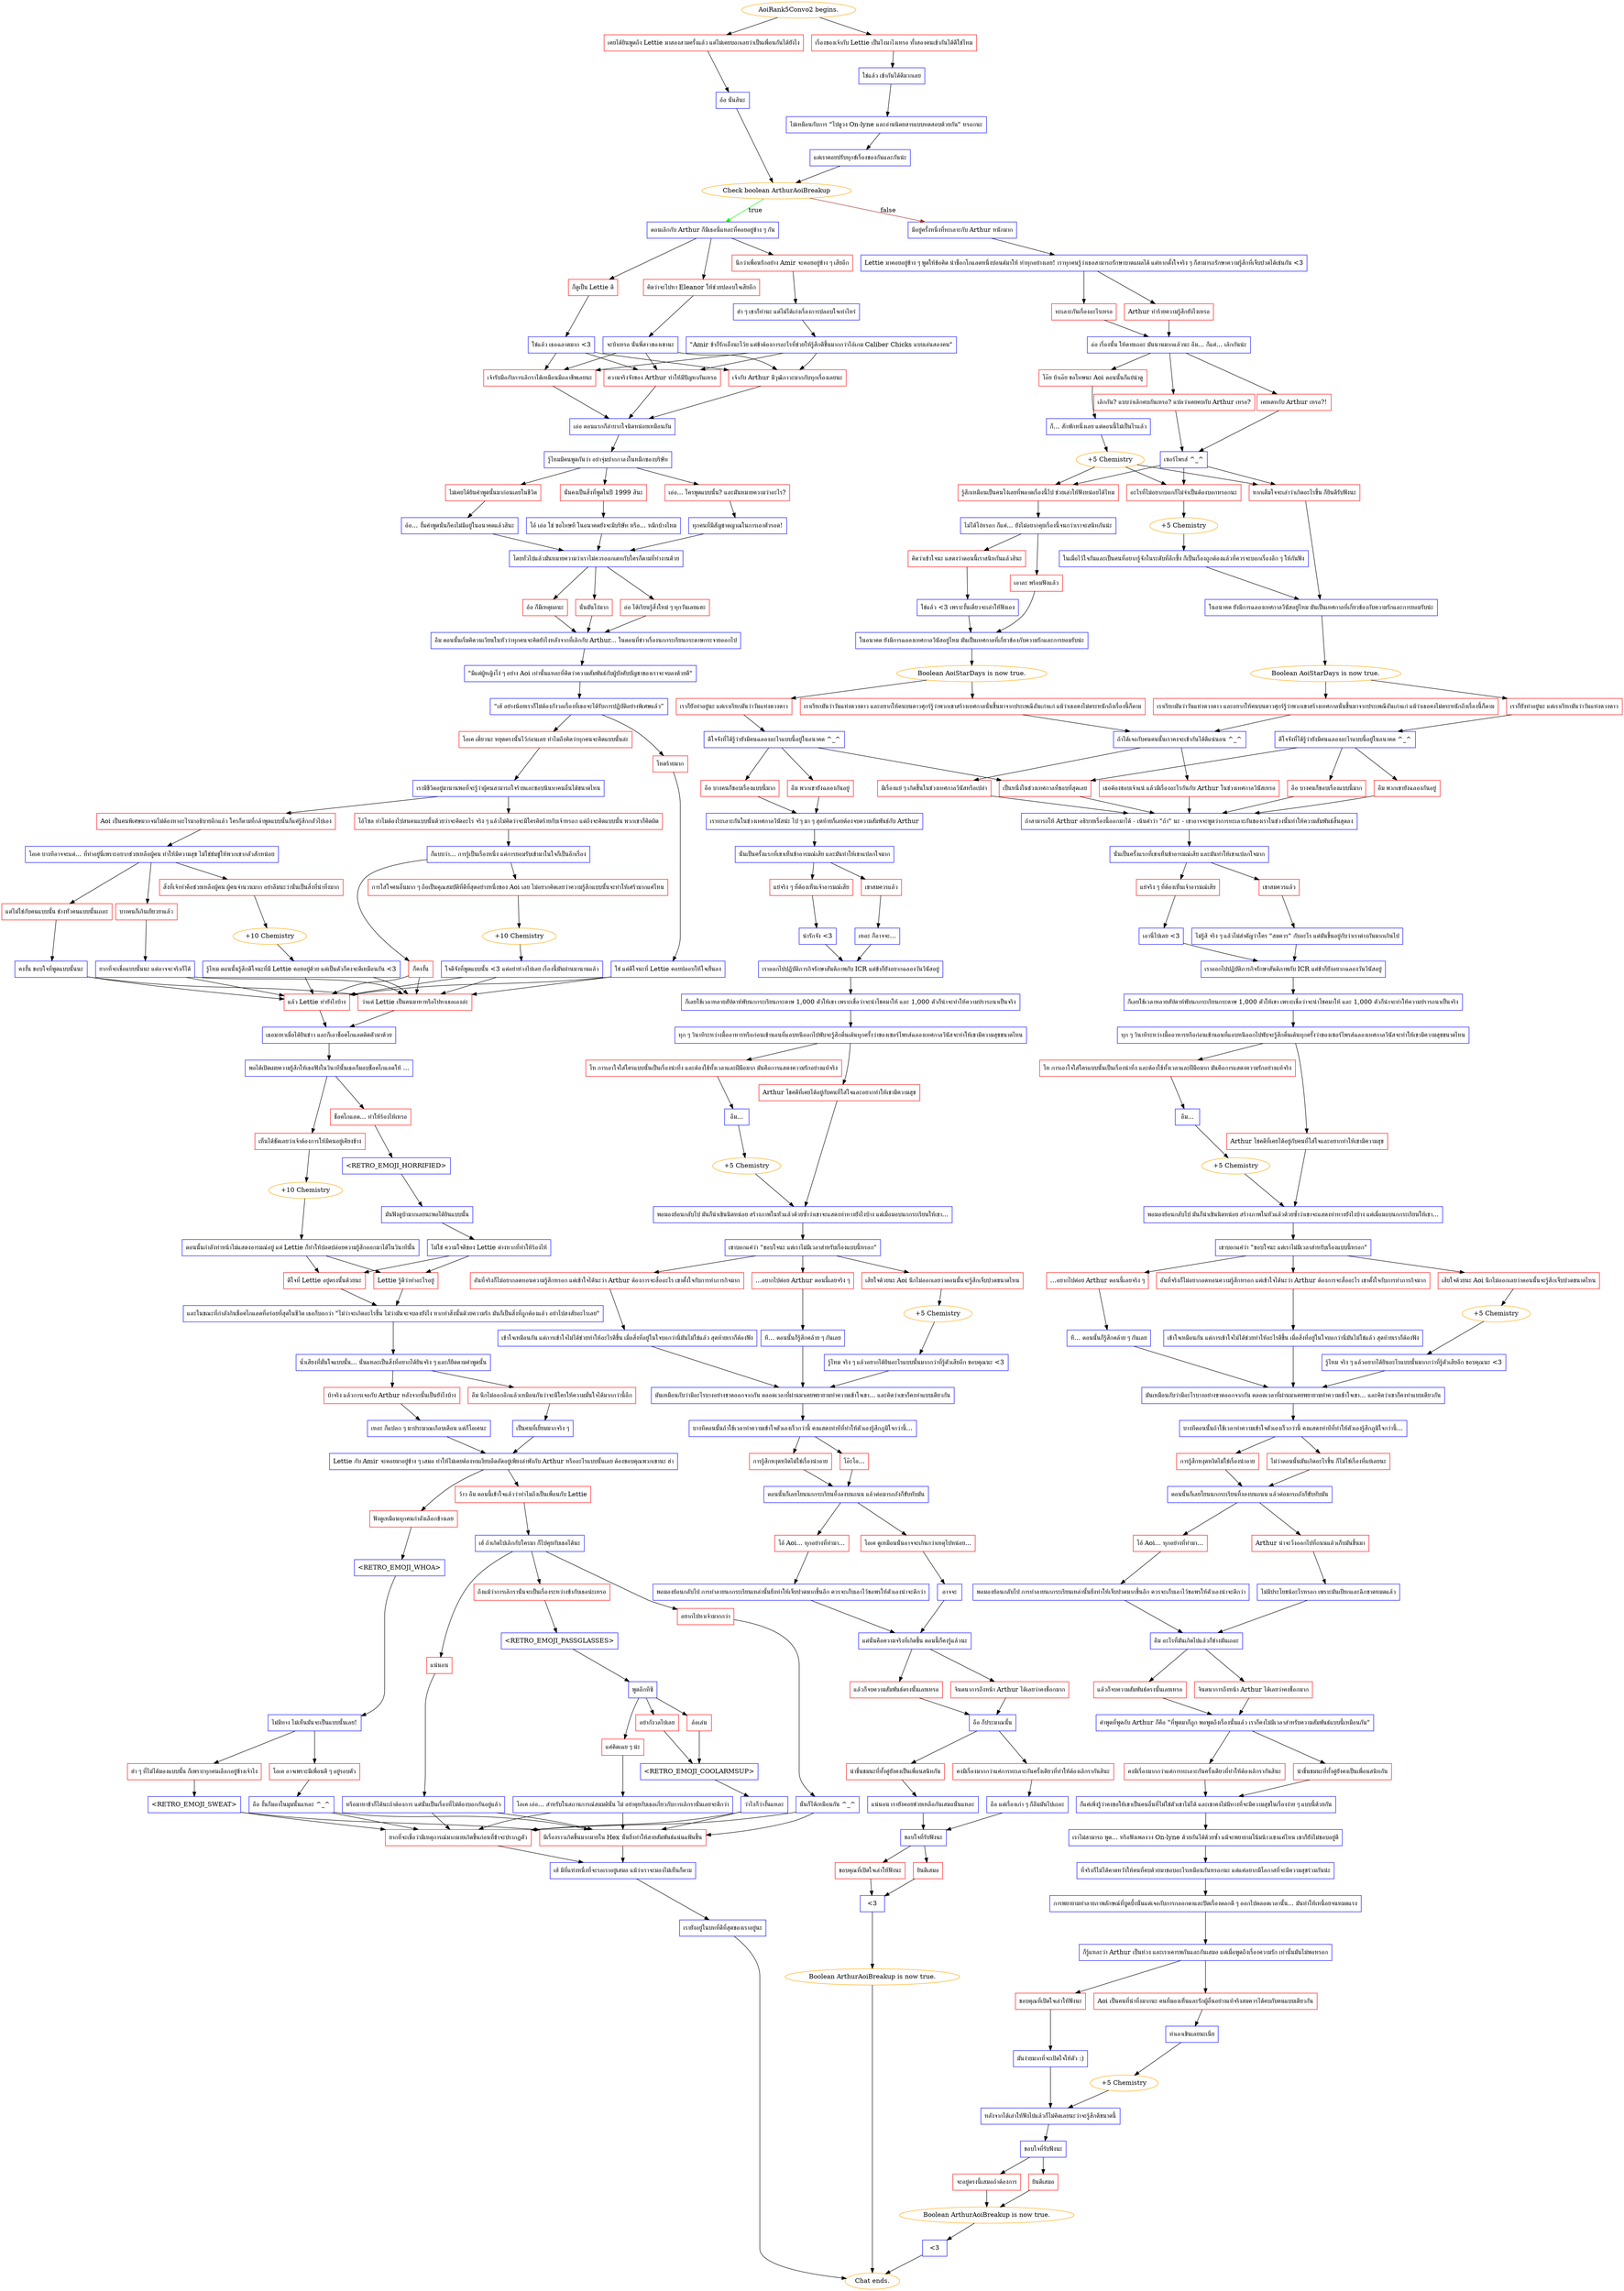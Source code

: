 digraph {
	"AoiRank5Convo2 begins." [color=orange];
		"AoiRank5Convo2 begins." -> j2034707912;
		"AoiRank5Convo2 begins." -> j1056281022;
	j2034707912 [label="เคยได้ยินพูดถึง Lettie มาสองสามครั้งแล้ว แต่ไม่เคยบอกเลยว่าเป็นเพื่อนกันได้ยังไง",shape=box,color=red];
		j2034707912 -> j377954004;
	j1056281022 [label="เรื่องของเจ้ากับ Lettie เป็นไงมาไงเหรอ ทั้งสองคนเข้ากันได้ดีใช่ไหม",shape=box,color=red];
		j1056281022 -> j4241850495;
	j377954004 [label="อ้อ นั่นสินะ",shape=box,color=blue];
		j377954004 -> j3919667655;
	j4241850495 [label="ใช่แล้ว เข้ากันได้ดีมากเลย",shape=box,color=blue];
		j4241850495 -> j3032426596;
	j3919667655 [label="Check boolean ArthurAoiBreakup",color=orange];
		j3919667655 -> j2717254015 [label=true,color=green];
		j3919667655 -> j2294194941 [label=false,color=brown];
	j3032426596 [label="ไม่เหมือนกับการ \"ไปดูวง On-lyne และอ่านนิตยสารแบบทดสอบด้วยกัน\" หรอกนะ",shape=box,color=blue];
		j3032426596 -> j1762340202;
	j2717254015 [label="ตอนเลิกกับ Arthur ก็มีเธอนี่แหละที่คอยอยู่ข้าง ๆ กัน",shape=box,color=blue];
		j2717254015 -> j3070009049;
		j2717254015 -> j4199948181;
		j2717254015 -> j1244872541;
	j2294194941 [label="มีอยู่ครั้งหนึ่งที่ทะเลาะกับ Arthur หนักมาก",shape=box,color=blue];
		j2294194941 -> j1606913738;
	j1762340202 [label="แต่เราคอยปรับทุกข์เรื่องของกันและกันน่ะ",shape=box,color=blue];
		j1762340202 -> j3919667655;
	j3070009049 [label="คิดว่าจะไปหา Eleanor ให้ช่วยปลอบใจเสียอีก",shape=box,color=red];
		j3070009049 -> j3945324839;
	j4199948181 [label="นึกว่าเพื่อนรักอย่าง Amir จะคอยอยู่ข้าง ๆ เสียอีก",shape=box,color=red];
		j4199948181 -> j4064734836;
	j1244872541 [label="ก็ดูเป็น Lettie ดี",shape=box,color=red];
		j1244872541 -> j3521562425;
	j1606913738 [label="Lettie มาคอยอยู่ข้าง ๆ พูดให้ข้อคิด นำช็อกโกแลตหนึ่งปอนด์มาให้ ทำทุกอย่างเลย! เราทุกคนรู้ว่าเธอสามารถรักษาบาดแผลได้ แต่หากตั้งใจจริง ๆ ก็สามารถรักษาความรู้สึกที่เจ็บปวดได้เช่นกัน <3",shape=box,color=blue];
		j1606913738 -> j4233236920;
		j1606913738 -> j949482930;
	j3945324839 [label="จะบ้าเหรอ นั่นพี่สาวของเขานะ",shape=box,color=blue];
		j3945324839 -> j1426199849;
		j3945324839 -> j2330243376;
		j3945324839 -> j3815159200;
	j4064734836 [label="ฮ่า ๆ เขาก็ทำนะ แต่ไม่ได้เก่งเรื่องการปลอบใจเท่าไหร่",shape=box,color=blue];
		j4064734836 -> j3045051663;
	j3521562425 [label="ใช่แล้ว เธอฉลาดมาก <3",shape=box,color=blue];
		j3521562425 -> j1426199849;
		j3521562425 -> j2330243376;
		j3521562425 -> j3815159200;
	j4233236920 [label="ทะเลาะกันเรื่องอะไรเหรอ",shape=box,color=red];
		j4233236920 -> j1270870488;
	j949482930 [label="Arthur ทำร้ายความรู้สึกยังไงเหรอ",shape=box,color=red];
		j949482930 -> j1270870488;
	j1426199849 [label="ความจริงจังของ Arthur ทำให้มีปัญหากันเหรอ",shape=box,color=red];
		j1426199849 -> j803259912;
	j2330243376 [label="เจ้ารับมือกับการเลิกราได้เหมือนมืออาชีพเลยนะ",shape=box,color=red];
		j2330243376 -> j803259912;
	j3815159200 [label="เจ้ากับ Arthur มีวุฒิภาวะมากกับทุกเรื่องเลยนะ",shape=box,color=red];
		j3815159200 -> j803259912;
	j3045051663 [label="\"Amir ข้าก็รักเอ็งนะโว้ย แต่ข้าต้องการอะไรที่ช่วยให้รู้สึกดีขึ้นมากกว่าไอ้เกม Caliber Chicks แบบเล่นสองคน\"",shape=box,color=blue];
		j3045051663 -> j1426199849;
		j3045051663 -> j2330243376;
		j3045051663 -> j3815159200;
	j1270870488 [label="อ๋อ เรื่องนั้น ให้ตายเถอะ มันนานมากแล้วนะ อืม... ก็แค่... เลิกกันน่ะ",shape=box,color=blue];
		j1270870488 -> j1987735527;
		j1270870488 -> j1024203306;
		j1270870488 -> j2114762085;
	j803259912 [label="เอ่อ ตอนแรกก็ลำบากใจนิดหน่อยเหมือนกัน",shape=box,color=blue];
		j803259912 -> j3924977189;
	j1987735527 [label="เคยเดทกับ Arthur เหรอ?!",shape=box,color=red];
		j1987735527 -> j4284155439;
	j1024203306 [label="เลิกกัน? แบบว่าเลิกคบกันเหรอ? แปลว่าเคยคบกับ Arthur เหรอ?",shape=box,color=red];
		j1024203306 -> j4284155439;
	j2114762085 [label="โอ๊ย บ้าเอ๊ย ขอโทษนะ Aoi ตอนนั้นก็แย่น่าดู",shape=box,color=red];
		j2114762085 -> j4110041047;
	j3924977189 [label="รู้ไหมมีคนพูดกันว่า อย่าจุ่มปากกาลงในหมึกของบริษัท",shape=box,color=blue];
		j3924977189 -> j2973582813;
		j3924977189 -> j3394236803;
		j3924977189 -> j1902709629;
	j4284155439 [label="เซอร์ไพรส์ ^_^",shape=box,color=blue];
		j4284155439 -> j254167214;
		j4284155439 -> j1464596959;
		j4284155439 -> j2730348572;
	j4110041047 [label="ก็... สักพักหนึ่งเลย แต่ตอนนี้ไม่เป็นไรแล้ว",shape=box,color=blue];
		j4110041047 -> j1152607240;
	j2973582813 [label="ไม่เคยได้ยินคำพูดนั้นมาก่อนเลยในชีวิต",shape=box,color=red];
		j2973582813 -> j1726857151;
	j3394236803 [label="นั่นคงเป็นสิ่งที่พูดในปี 1999 สินะ",shape=box,color=red];
		j3394236803 -> j1223474933;
	j1902709629 [label="เอ่อ... ใครพูดแบบนั้น? และมันหมายความว่าอะไร?",shape=box,color=red];
		j1902709629 -> j2152915209;
	j254167214 [label="อะไรที่ไม่อยากบอกก็ไม่จำเป็นต้องบอกหรอกนะ",shape=box,color=red];
		j254167214 -> j3640687763;
	j1464596959 [label="หากเต็มใจจะเล่าว่าเกิดอะไรขึ้น ก็ยินดีรับฟังนะ",shape=box,color=red];
		j1464596959 -> j2817175452;
	j2730348572 [label="รู้สึกเหมือนเป็นคนโง่เลยที่พลาดเรื่องนี้ไป ช่วยเล่าให้ฟังหน่อยได้ไหม",shape=box,color=red];
		j2730348572 -> j1240584035;
	j1152607240 [label="+5 Chemistry",color=orange];
		j1152607240 -> j254167214;
		j1152607240 -> j1464596959;
		j1152607240 -> j2730348572;
	j1726857151 [label="อ้อ... งั้นคำพูดนั่นก็คงไม่มีอยู่ในอนาคตแล้วสินะ",shape=box,color=blue];
		j1726857151 -> j279029014;
	j1223474933 [label="โอ้ เอ่อ ใช่ ขอโทษที ในอนาคตยังจะมีบริษัท หรือ... หมึกบ้างไหม",shape=box,color=blue];
		j1223474933 -> j279029014;
	j2152915209 [label="ทุกคนที่มีสัญชาตญาณในการเอาตัวรอด!",shape=box,color=blue];
		j2152915209 -> j279029014;
	j3640687763 [label="+5 Chemistry",color=orange];
		j3640687763 -> j1950566913;
	j2817175452 [label="ในอนาคต ยังมีการฉลองเทศกาลวีนัสอยู่ไหม มันเป็นเทศกาลที่เกี่ยวข้องกับความรักและการยอมรับน่ะ",shape=box,color=blue];
		j2817175452 -> j3698431878;
	j1240584035 [label="ไม่ได้โง่หรอก ก็แค่... ยังไม่อยากคุยเรื่องนี้จนกว่าเราจะสนิทกันน่ะ",shape=box,color=blue];
		j1240584035 -> j872776465;
		j1240584035 -> j1258336598;
	j279029014 [label="โดยทั่วไปแล้วมันหมายความว่าเราไม่ควรออกเดทกับใครก็ตามที่ทำงานด้วย",shape=box,color=blue];
		j279029014 -> j2472145163;
		j279029014 -> j2031485800;
		j279029014 -> j1652706941;
	j1950566913 [label="ในเมื่อไว้ใจกันและเป็นคนที่อยากรู้จักในระดับที่ลึกซึ้ง ก็เป็นเรื่องถูกต้องแล้วที่ควรจะบอกเรื่องลึก ๆ ให้กันฟัง",shape=box,color=blue];
		j1950566913 -> j2817175452;
	j3698431878 [label="Boolean AoiStarDays is now true.",color=orange];
		j3698431878 -> j3399738997;
		j3698431878 -> j1745705953;
	j872776465 [label="เอาละ พร้อมฟังแล้ว",shape=box,color=red];
		j872776465 -> j1859042661;
	j1258336598 [label="คิดว่าเข้าใจนะ แสดงว่าตอนนี้เราสนิทกันแล้วสินะ",shape=box,color=red];
		j1258336598 -> j3697468250;
	j2472145163 [label="อ้อ ก็มีเหตุผลนะ",shape=box,color=red];
		j2472145163 -> j955662053;
	j2031485800 [label="นั่นมันโง่มาก",shape=box,color=red];
		j2031485800 -> j955662053;
	j1652706941 [label="อ๋อ ได้เรียนรู้สิ่งใหม่ ๆ ทุกวันเลยแฮะ",shape=box,color=red];
		j1652706941 -> j955662053;
	j3399738997 [label="เราก็ยังทำอยู่นะ แต่เราเรียกมันว่าวันแห่งดวงดาว",shape=box,color=red];
		j3399738997 -> j51019003;
	j1745705953 [label="เราเรียกมันว่าวันแห่งดวงดาว และอยากให้คนบนดาวศุกร์รู้ว่าพวกเขาสร้างเทศกาลนั่นขึ้นมาจากประเพณีอันเก่าแก่ แม้ว่าเธอคงไม่ตระหนักถึงเรื่องนี้ก็ตาม",shape=box,color=red];
		j1745705953 -> j2588891560;
	j1859042661 [label="ในอนาคต ยังมีการฉลองเทศกาลวีนัสอยู่ไหม มันเป็นเทศกาลที่เกี่ยวข้องกับความรักและการยอมรับน่ะ",shape=box,color=blue];
		j1859042661 -> j3257642712;
	j3697468250 [label="ใช่แล้ว <3 เพราะงั้นเดี๋ยวจะเล่าให้ฟังเอง",shape=box,color=blue];
		j3697468250 -> j1859042661;
	j955662053 [label="อืม ตอนนั้นเริ่มคิดวนเวียนในหัวว่าทุกคนจะคิดยังไงหลังจากที่เลิกกับ Arthur... ในตอนที่ข่าวเรื่องนกกระเรียนกระดาษกระจายออกไป",shape=box,color=blue];
		j955662053 -> j2710196626;
	j51019003 [label="ดีใจจังที่ได้รู้ว่ายังมีคนฉลองอะไรแบบนี้อยู่ในอนาคต ^_^",shape=box,color=blue];
		j51019003 -> j888173585;
		j51019003 -> j1429930780;
		j51019003 -> j1713287961;
	j2588891560 [label="ถ้าได้เจอกับคนคนนั้นเราคงจะเข้ากันได้ดีแน่นอน ^_^",shape=box,color=blue];
		j2588891560 -> j2247841599;
		j2588891560 -> j865017261;
	j3257642712 [label="Boolean AoiStarDays is now true.",color=orange];
		j3257642712 -> j2036596366;
		j3257642712 -> j3610017958;
	j2710196626 [label="\"มีแต่ผู้หญิงโง่ ๆ อย่าง Aoi เท่านั้นแหละที่คิดว่าความสัมพันธ์กับผู้บังคับบัญชาของเราจะจบลงด้วยดี\"",shape=box,color=blue];
		j2710196626 -> j1287125648;
	j888173585 [label="อืม พวกเขายังฉลองกันอยู่",shape=box,color=red];
		j888173585 -> j3124214421;
	j1429930780 [label="อือ บางคนก็ชอบเรื่องแบบนี้มาก",shape=box,color=red];
		j1429930780 -> j3124214421;
	j1713287961 [label="เป็นหนึ่งในช่วงเทศกาลที่ชอบที่สุดเลย",shape=box,color=red];
		j1713287961 -> j3124214421;
	j2247841599 [label="เธอต้องชอบเจ้าแน่ แล้วมีเรื่องอะไรกันกับ Arthur ในช่วงเทศกาลวีนัสเหรอ",shape=box,color=red];
		j2247841599 -> j3124214421;
	j865017261 [label="มีเรื่องแย่ ๆ เกิดขึ้นในช่วงเทศกาลวีนัสหรือเปล่า",shape=box,color=red];
		j865017261 -> j3124214421;
	j2036596366 [label="เราเรียกมันว่าวันแห่งดวงดาว และอยากให้คนบนดาวศุกร์รู้ว่าพวกเขาสร้างเทศกาลนั่นขึ้นมาจากประเพณีอันเก่าแก่ แม้ว่าเธอคงไม่ตระหนักถึงเรื่องนี้ก็ตาม",shape=box,color=red];
		j2036596366 -> j2588891560;
	j3610017958 [label="เราก็ยังทำอยู่นะ แต่เราเรียกมันว่าวันแห่งดวงดาว",shape=box,color=red];
		j3610017958 -> j4184475172;
	j1287125648 [label="“เฮ้ อย่างน้อยเราก็ไม่ต้องกังวลเรื่องที่เธอจะได้รับการปฏิบัติอย่างพิเศษแล้ว”",shape=box,color=blue];
		j1287125648 -> j1660001096;
		j1287125648 -> j1523820612;
	j3124214421 [label="ถ้าสามารถให้ Arthur อธิบายเรื่องนี้ออกมาได้ - เน้นคำว่า \"ถ้า\" นะ - เขาอาจจะพูดว่าการทะเลาะกันของเราในช่วงนั้นทำให้ความสัมพันธ์สิ้นสุดลง",shape=box,color=blue];
		j3124214421 -> j693265797;
	j4184475172 [label="ดีใจจังที่ได้รู้ว่ายังมีคนฉลองอะไรแบบนี้อยู่ในอนาคต ^_^",shape=box,color=blue];
		j4184475172 -> j1713287961;
		j4184475172 -> j4020268661;
		j4184475172 -> j4288742011;
	j1660001096 [label="โอเค เดี๋ยวนะ หยุดตรงนั้นไว้ก่อนเลย ทำไมถึงคิดว่าทุกคนจะคิดแบบนั้นล่ะ",shape=box,color=red];
		j1660001096 -> j3967153076;
	j1523820612 [label="โหดร้ายมาก",shape=box,color=red];
		j1523820612 -> j3533279609;
	j693265797 [label="นั่นเป็นครั้งแรกที่เขาเห็นข้าอารมณ์เสีย และมันทำให้เขาแปลกใจมาก",shape=box,color=blue];
		j693265797 -> j1207149811;
		j693265797 -> j3705842450;
	j4020268661 [label="อือ บางคนก็ชอบเรื่องแบบนี้มาก",shape=box,color=red];
		j4020268661 -> j73197394;
	j4288742011 [label="อืม พวกเขายังฉลองกันอยู่",shape=box,color=red];
		j4288742011 -> j73197394;
	j3967153076 [label="เรามีชีวิตอยู่มานานพอที่จะรู้ว่าผู้คนสามารถใจร้ายและชอบนินทาคนอื่นได้ขนาดไหน",shape=box,color=blue];
		j3967153076 -> j1763599502;
		j3967153076 -> j1091318274;
	j3533279609 [label="ใช่ แต่ดีใจนะที่ Lettie คอยปลอบให้ใจเย็นลง",shape=box,color=blue];
		j3533279609 -> j3518196558;
		j3533279609 -> j3198632622;
	j1207149811 [label="แย่จริง ๆ ที่ต้องเห็นเจ้าอารมณ์เสีย",shape=box,color=red];
		j1207149811 -> j2136263343;
	j3705842450 [label="เขาสมควรแล้ว",shape=box,color=red];
		j3705842450 -> j952020109;
	j73197394 [label="เราทะเลาะกันในช่วงเทศกาลวีนัสน่ะ ไป ๆ มา ๆ สุดท้ายก็เลยต้องจบความสัมพันธ์กับ Arthur",shape=box,color=blue];
		j73197394 -> j3166716107;
	j1763599502 [label="โอ้โซล ทำไมต้องไปสนคนแบบนั้นด้วยว่าจะคิดอะไร จริง ๆ แล้วไม่คิดว่าจะมีใครคิดร้ายกับเจ้าหรอก แต่ถึงจะคิดแบบนั้น พวกเขาก็คิดผิด",shape=box,color=red];
		j1763599502 -> j1206285720;
	j1091318274 [label="Aoi เป็นคนพิเศษมากจนไม่ต้องหาอะไรมาอธิบายอีกแล้ว ใครก็ตามที่กล้าพูดแบบนั้นก็แค่รู้สึกกลัวไปเอง",shape=box,color=red];
		j1091318274 -> j2224416989;
	j3518196558 [label="ว่าแต่ Lettie เป็นคนมาหาหรือไปหาเธอเองล่ะ",shape=box,color=red];
		j3518196558 -> j2066566617;
	j3198632622 [label="แล้ว Lettie ทำยังไงบ้าง",shape=box,color=red];
		j3198632622 -> j2066566617;
	j2136263343 [label="เอานี่ไปเลย <3",shape=box,color=blue];
		j2136263343 -> j1245320516;
	j952020109 [label="ไม่รู้สิ จริง ๆ แล้วไม่สำคัญว่าใคร \"สมควร\" กับอะไร แต่มันขึ้นอยู่กับว่าเราต่างกันมากเกินไป",shape=box,color=blue];
		j952020109 -> j1245320516;
	j3166716107 [label="นั่นเป็นครั้งแรกที่เขาเห็นข้าอารมณ์เสีย และมันทำให้เขาแปลกใจมาก",shape=box,color=blue];
		j3166716107 -> j582815227;
		j3166716107 -> j1826981752;
	j1206285720 [label="ก็แบบว่า... การรู้เป็นเรื่องหนึ่ง แต่การยอมรับเข้ามาในใจก็เป็นอีกเรื่อง",shape=box,color=blue];
		j1206285720 -> j2917348867;
		j1206285720 -> j1298942582;
	j2224416989 [label="โอเค บางทีอาจจะแต่... ที่ทำอยู่นี่เพราะอยากช่วยเหลือผู้คน ทำให้มีความสุข ไม่ใช่ข่มขู่ให้พวกเขากลัวสักหน่อย",shape=box,color=blue];
		j2224416989 -> j1256648742;
		j2224416989 -> j1446861413;
		j2224416989 -> j4271221814;
	j2066566617 [label="เธอมาหาเมื่อได้ยินข่าว และก็เอาช็อคโกแลตติดตัวมาด้วย",shape=box,color=blue];
		j2066566617 -> j4147990261;
	j1245320516 [label="เราออกไปปฏิบัติภารกิจรักษาสันติภาพกับ ICR แต่ข้าก็ยังอยากฉลองวันวีนัสอยู่",shape=box,color=blue];
		j1245320516 -> j1414783066;
	j582815227 [label="แย่จริง ๆ ที่ต้องเห็นเจ้าอารมณ์เสีย",shape=box,color=red];
		j582815227 -> j1483654524;
	j1826981752 [label="เขาสมควรแล้ว",shape=box,color=red];
		j1826981752 -> j1791787757;
	j2917348867 [label="การใส่ใจคนอื่นมาก ๆ ถือเป็นคุณสมบัติที่ดีที่สุดอย่างหนึ่งของ Aoi เลย ไม่อยากคิดเลยว่าความรู้สึกแบบนั้นจะทำให้เศร้ามากแค่ไหน",shape=box,color=red];
		j2917348867 -> j3963748323;
	j1298942582 [label="ก็คงงั้น",shape=box,color=red];
		j1298942582 -> j3518196558;
		j1298942582 -> j3198632622;
	j1256648742 [label="แต่ไม่ใช่กับคนแบบนั้น ช่างหัวคนแบบนั้นเถอะ",shape=box,color=red];
		j1256648742 -> j3187766730;
	j1446861413 [label="บางคนก็เกินเยียวยาแล้ว",shape=box,color=red];
		j1446861413 -> j1697818431;
	j4271221814 [label="สิ่งที่เจ้าทำคือช่วยเหลือผู้คน ผู้คนจำนวนมาก อย่าลืมนะว่านั่นเป็นสิ่งที่น่าทึ่งมาก",shape=box,color=red];
		j4271221814 -> j1735694238;
	j4147990261 [label="พอได้เปิดเผยความรู้สึกให้เธอฟังในวินาทีนั้นเธอก็มอบช็อคโกแลตให้ ...",shape=box,color=blue];
		j4147990261 -> j910740898;
		j4147990261 -> j2840234604;
	j1414783066 [label="ก็เลยใช้เวลาหลายสัปดาห์พับนกกระเรียนกระดาษ 1,000 ตัวให้เขา เพราะเชื่อว่าจะนำโชคมาให้ และ 1,000 ตัวก็น่าจะทำให้ความปรารถนาเป็นจริง",shape=box,color=blue];
		j1414783066 -> j2922835102;
	j1483654524 [label="น่ารักจัง <3",shape=box,color=blue];
		j1483654524 -> j3914619138;
	j1791787757 [label="เหอะ ก็อาจจะ...",shape=box,color=blue];
		j1791787757 -> j3914619138;
	j3963748323 [label="+10 Chemistry",color=orange];
		j3963748323 -> j3945302000;
	j3187766730 [label="คงงั้น ขอบใจที่พูดแบบนั้นนะ",shape=box,color=blue];
		j3187766730 -> j3518196558;
		j3187766730 -> j3198632622;
	j1697818431 [label="ยากที่จะเชื่อแบบนั้นนะ แต่อาจจะจริงก็ได้",shape=box,color=blue];
		j1697818431 -> j3518196558;
		j1697818431 -> j3198632622;
	j1735694238 [label="+10 Chemistry",color=orange];
		j1735694238 -> j4087777032;
	j910740898 [label="เห็นได้ชัดเลยว่าเจ้าต้องการให้มีคนอยู่เคียงข้าง",shape=box,color=red];
		j910740898 -> j3096635472;
	j2840234604 [label="ช็อคโกแลต... ทำให้ร้องไห้เหรอ",shape=box,color=red];
		j2840234604 -> j443280348;
	j2922835102 [label="ทุก ๆ วินาทีระหว่างมื้ออาหารหรือก่อนเข้านอนที่แอบหนีออกไปพับจะรู้สึกตื่นเต้นทุกครั้งว่าของเซอร์ไพรส์ฉลองเทศกาลวีนัสจะทำให้เขามีความสุขขนาดไหน",shape=box,color=blue];
		j2922835102 -> j460434105;
		j2922835102 -> j202723220;
	j3914619138 [label="เราออกไปปฏิบัติภารกิจรักษาสันติภาพกับ ICR แต่ข้าก็ยังอยากฉลองวันวีนัสอยู่",shape=box,color=blue];
		j3914619138 -> j2952700305;
	j3945302000 [label="ใจดีจังที่พูดแบบนั้น <3 แต่อย่าห่วงไปเลย เรื่องนี้มันผ่านมานานแล้ว",shape=box,color=blue];
		j3945302000 -> j3518196558;
		j3945302000 -> j3198632622;
	j4087777032 [label="รู้ไหม ตอนนั้นรู้สึกดีใจนะที่มี Lettie คอยอยู่ด้วย แต่เป็นตัวก็คงจะดีเหมือนกัน <3",shape=box,color=blue];
		j4087777032 -> j3518196558;
		j4087777032 -> j3198632622;
	j3096635472 [label="+10 Chemistry",color=orange];
		j3096635472 -> j1776554562;
	j443280348 [label="<RETRO_EMOJI_HORRIFIED>",shape=box,color=blue];
		j443280348 -> j2797664264;
	j460434105 [label="โห การเอาใจใส่ใครแบบนั้นเป็นเรื่องน่าทึ่ง และต้องใช้ทั้งเวลาและฝีมือมาก มันคือการแสดงความรักอย่างแท้จริง",shape=box,color=red];
		j460434105 -> j22552209;
	j202723220 [label="Arthur โชคดีที่เคยได้อยู่กับคนที่ใส่ใจและอยากทำให้เขามีความสุข",shape=box,color=red];
		j202723220 -> j4089507904;
	j2952700305 [label="ก็เลยใช้เวลาหลายสัปดาห์พับนกกระเรียนกระดาษ 1,000 ตัวให้เขา เพราะเชื่อว่าจะนำโชคมาให้ และ 1,000 ตัวก็น่าจะทำให้ความปรารถนาเป็นจริง",shape=box,color=blue];
		j2952700305 -> j1574505687;
	j1776554562 [label="ตอนนั้นกำลังทำหน้าไม่แสดงอารมณ์อยู่ แต่ Lettie ก็ทำให้ปลดปล่อยความรู้สึกออกมาได้ในวินาทีนั้น",shape=box,color=blue];
		j1776554562 -> j3374402141;
		j1776554562 -> j425467144;
	j2797664264 [label="มันฟังดูบ้ามากเลยนะพอได้ยินแบบนั้น",shape=box,color=blue];
		j2797664264 -> j3144031923;
	j22552209 [label="อืม...",shape=box,color=blue];
		j22552209 -> j979356973;
	j4089507904 [label="พอมองย้อนกลับไป มันก็น่าเขินนิดหน่อย สร้างภาพในหัวแล้วด้วยซ้ำว่าเขาจะแสดงท่าทางยังไงบ้าง แต่เมื่อมอบนกกระเรียนให้เขา...",shape=box,color=blue];
		j4089507904 -> j3182953990;
	j1574505687 [label="ทุก ๆ วินาทีระหว่างมื้ออาหารหรือก่อนเข้านอนที่แอบหนีออกไปพับจะรู้สึกตื่นเต้นทุกครั้งว่าของเซอร์ไพรส์ฉลองเทศกาลวีนัสจะทำให้เขามีความสุขขนาดไหน",shape=box,color=blue];
		j1574505687 -> j1035194938;
		j1574505687 -> j3758994414;
	j3374402141 [label="ดีใจที่ Lettie อยู่ตรงนั้นด้วยนะ",shape=box,color=red];
		j3374402141 -> j1884726736;
	j425467144 [label="Lettie รู้ดีว่าทำอะไรอยู่",shape=box,color=red];
		j425467144 -> j1884726736;
	j3144031923 [label="ไม่ใช่ ความใจดีของ Lettie ต่างหากที่ทำให้ร้องไห้",shape=box,color=blue];
		j3144031923 -> j3374402141;
		j3144031923 -> j425467144;
	j979356973 [label="+5 Chemistry",color=orange];
		j979356973 -> j4089507904;
	j3182953990 [label="เขาบอกแค่ว่า \"ขอบใจนะ แต่เราไม่มีเวลาสำหรับเรื่องแบบนี้หรอก\"",shape=box,color=blue];
		j3182953990 -> j293717849;
		j3182953990 -> j2436215928;
		j3182953990 -> j234517629;
	j1035194938 [label="Arthur โชคดีที่เคยได้อยู่กับคนที่ใส่ใจและอยากทำให้เขามีความสุข",shape=box,color=red];
		j1035194938 -> j2884951945;
	j3758994414 [label="โห การเอาใจใส่ใครแบบนั้นเป็นเรื่องน่าทึ่ง และต้องใช้ทั้งเวลาและฝีมือมาก มันคือการแสดงความรักอย่างแท้จริง",shape=box,color=red];
		j3758994414 -> j818543988;
	j1884726736 [label="และในขณะที่กำลังกินช็อคโกแลตที่อร่อยที่สุดในชีวิต เธอก็บอกว่า \"ไม่ว่าจะเกิดอะไรขึ้น ไม่ว่ามันจะจบลงยังไง หากทำสิ่งนั้นด้วยความรัก มันก็เป็นสิ่งที่ถูกต้องแล้ว อย่าไปสงสัยอะไรเลย\"",shape=box,color=blue];
		j1884726736 -> j2727649931;
	j293717849 [label="...อยากไปต่อย Arthur ตอนนี้เลยจริง ๆ",shape=box,color=red];
		j293717849 -> j3327971640;
	j2436215928 [label="เสียใจด้วยนะ Aoi นึกไม่ออกเลยว่าตอนนั้นจะรู้สึกเจ็บปวดขนาดไหน",shape=box,color=red];
		j2436215928 -> j1147943825;
	j234517629 [label="อันที่จริงก็ไม่อยากลดทอนความรู้สึกหรอก แต่เข้าใจได้นะว่า Arthur ต้องการจะสื่ออะไร เขาตั้งใจกับการทำภารกิจมาก",shape=box,color=red];
		j234517629 -> j4024739643;
	j2884951945 [label="พอมองย้อนกลับไป มันก็น่าเขินนิดหน่อย สร้างภาพในหัวแล้วด้วยซ้ำว่าเขาจะแสดงท่าทางยังไงบ้าง แต่เมื่อมอบนกกระเรียนให้เขา...",shape=box,color=blue];
		j2884951945 -> j1979265817;
	j818543988 [label="อืม...",shape=box,color=blue];
		j818543988 -> j978470610;
	j2727649931 [label="น้ำเสียงที่มั่นใจแบบนั้น... นั่นแหละเป็นสิ่งที่อยากได้ยินจริง ๆ และก็ยึดตามคำพูดนั้น",shape=box,color=blue];
		j2727649931 -> j1070243347;
		j2727649931 -> j3256744772;
	j3327971640 [label="หึ... ตอนนั้นก็รู้สึกคล้าย ๆ กันเลย",shape=box,color=blue];
		j3327971640 -> j3297881077;
	j1147943825 [label="+5 Chemistry",color=orange];
		j1147943825 -> j1096049170;
	j4024739643 [label="เข้าใจเหมือนกัน แต่การเข้าใจไม่ได้ช่วยทำให้อะไรดีขึ้น เมื่อสิ่งที่อยู่ในใจบอกว่านี่มันไม่ใช่แล้ว สุดท้ายเราก็ต้องฟัง",shape=box,color=blue];
		j4024739643 -> j3297881077;
	j1979265817 [label="เขาบอกแค่ว่า \"ขอบใจนะ แต่เราไม่มีเวลาสำหรับเรื่องแบบนี้หรอก\"",shape=box,color=blue];
		j1979265817 -> j2380763990;
		j1979265817 -> j3383997986;
		j1979265817 -> j1404075717;
	j978470610 [label="+5 Chemistry",color=orange];
		j978470610 -> j2884951945;
	j1070243347 [label="บ้าจริง แล้วการเจอกับ Arthur หลังจากนั้นเป็นยังไงบ้าง",shape=box,color=red];
		j1070243347 -> j2114865194;
	j3256744772 [label="อืม นึกไม่ออกอีกแล้วเหมือนกันว่าจะมีใครให้ความมั่นใจได้มากกว่านี้อีก",shape=box,color=red];
		j3256744772 -> j3011252057;
	j3297881077 [label="มันเหมือนกับว่ามีอะไรบางอย่างขาดออกจากกัน ตลอดเวลาที่ผ่านมาเคยพยายามทำความเข้าใจเขา... และคิดว่าเขาก็คงทำแบบเดียวกัน",shape=box,color=blue];
		j3297881077 -> j821711023;
	j1096049170 [label="รู้ไหม จริง ๆ แล้วอยากได้ยินอะไรแบบนั้นมากกว่าที่รู้ตัวเสียอีก ขอบคุณนะ <3",shape=box,color=blue];
		j1096049170 -> j3297881077;
	j2380763990 [label="อันที่จริงก็ไม่อยากลดทอนความรู้สึกหรอก แต่เข้าใจได้นะว่า Arthur ต้องการจะสื่ออะไร เขาตั้งใจกับการทำภารกิจมาก",shape=box,color=red];
		j2380763990 -> j2007447242;
	j3383997986 [label="เสียใจด้วยนะ Aoi นึกไม่ออกเลยว่าตอนนั้นจะรู้สึกเจ็บปวดขนาดไหน",shape=box,color=red];
		j3383997986 -> j3082265938;
	j1404075717 [label="...อยากไปต่อย Arthur ตอนนี้เลยจริง ๆ",shape=box,color=red];
		j1404075717 -> j69029048;
	j2114865194 [label="เหอะ ก็แปลก ๆ มาประมาณเกือบเดือน แต่ก็โอเคนะ",shape=box,color=blue];
		j2114865194 -> j4482907;
	j3011252057 [label="เป็นคนที่เยี่ยมมากจริง ๆ",shape=box,color=blue];
		j3011252057 -> j4482907;
	j821711023 [label="บางทีตอนนั้นถ้าใช้เวลาทำความเข้าใจตัวเองเร็วกว่านี้ คงแสดงท่าทีที่ทำให้ตัวเองรู้สึกภูมิใจกว่านี้...",shape=box,color=blue];
		j821711023 -> j2241824253;
		j821711023 -> j2771394864;
	j2007447242 [label="เข้าใจเหมือนกัน แต่การเข้าใจไม่ได้ช่วยทำให้อะไรดีขึ้น เมื่อสิ่งที่อยู่ในใจบอกว่านี่มันไม่ใช่แล้ว สุดท้ายเราก็ต้องฟัง",shape=box,color=blue];
		j2007447242 -> j732072774;
	j3082265938 [label="+5 Chemistry",color=orange];
		j3082265938 -> j2785291128;
	j69029048 [label="หึ... ตอนนั้นก็รู้สึกคล้าย ๆ กันเลย",shape=box,color=blue];
		j69029048 -> j732072774;
	j4482907 [label="Lettie กับ Amir จะคอยมาอยู่ข้าง ๆ เสมอ ทำให้ไม่เคยต้องทนเงียบอึดอัดอยู่เพียงลำพังกับ Arthur หรืออะไรแบบนั้นเลย ต้องขอบคุณพวกเขานะ ฮ่า",shape=box,color=blue];
		j4482907 -> j174120778;
		j4482907 -> j3043325623;
	j2241824253 [label="การรู้สึกหงุดหงิดไม่ใช่เรื่องน่าอาย",shape=box,color=red];
		j2241824253 -> j486861138;
	j2771394864 [label="ไม่ว่าตอนนั้นมันเกิดอะไรขึ้น ก็ไม่ใช่เรื่องที่แย่เลยนะ",shape=box,color=red];
		j2771394864 -> j486861138;
	j732072774 [label="มันเหมือนกับว่ามีอะไรบางอย่างขาดออกจากกัน ตลอดเวลาที่ผ่านมาเคยพยายามทำความเข้าใจเขา... และคิดว่าเขาก็คงทำแบบเดียวกัน",shape=box,color=blue];
		j732072774 -> j373358741;
	j2785291128 [label="รู้ไหม จริง ๆ แล้วอยากได้ยินอะไรแบบนั้นมากกว่าที่รู้ตัวเสียอีก ขอบคุณนะ <3",shape=box,color=blue];
		j2785291128 -> j732072774;
	j174120778 [label="ว้าว อืม ตอนนี้เข้าใจแล้วว่าทำไมถึงเป็นเพื่อนกับ Lettie",shape=box,color=red];
		j174120778 -> j1153858333;
	j3043325623 [label="ฟังดูเหมือนทุกคนกำลังเลือกข้างเลย",shape=box,color=red];
		j3043325623 -> j1446752535;
	j486861138 [label="ตอนนั้นก็เลยโยนนกกระเรียนทิ้งลงบนถนน แล้วต่อมารถถังก็ขับทับมัน",shape=box,color=blue];
		j486861138 -> j952129906;
		j486861138 -> j1043476241;
	j373358741 [label="บางทีตอนนั้นถ้าใช้เวลาทำความเข้าใจตัวเองเร็วกว่านี้ คงแสดงท่าทีที่ทำให้ตัวเองรู้สึกภูมิใจกว่านี้...",shape=box,color=blue];
		j373358741 -> j1008961259;
		j373358741 -> j1282032689;
	j1153858333 [label="เฮ้ ถ้าเกิดไปเลิกกับใครมา ก็ไปคุยกับเธอได้นะ",shape=box,color=blue];
		j1153858333 -> j374208429;
		j1153858333 -> j2161474138;
		j1153858333 -> j1914946758;
	j1446752535 [label="<RETRO_EMOJI_WHOA>",shape=box,color=blue];
		j1446752535 -> j2576450413;
	j952129906 [label="โอ้ Aoi... ทุกอย่างที่ทำมา...",shape=box,color=red];
		j952129906 -> j4040518985;
	j1043476241 [label="Arthur น่าจะวิ่งออกไปที่ถนนแล้วเก็บมันขึ้นมา",shape=box,color=red];
		j1043476241 -> j2302541929;
	j1008961259 [label="การรู้สึกหงุดหงิดไม่ใช่เรื่องน่าอาย",shape=box,color=red];
		j1008961259 -> j433461622;
	j1282032689 [label="โอ๊ะโอ...",shape=box,color=red];
		j1282032689 -> j433461622;
	j374208429 [label="ถึงแม้ว่าการเลิกรานั่นจะเป็นเรื่องระหว่างข้ากับเธอน่ะเหรอ",shape=box,color=red];
		j374208429 -> j1610108482;
	j2161474138 [label="อยากไปหาเจ้ามากกว่า",shape=box,color=red];
		j2161474138 -> j2008130415;
	j1914946758 [label="แน่นอน",shape=box,color=red];
		j1914946758 -> j2280054055;
	j2576450413 [label="ไม่มีทาง ไม่เห็นมันจะเป็นแบบนั้นเลย!",shape=box,color=blue];
		j2576450413 -> j3556316610;
		j2576450413 -> j2828780500;
	j4040518985 [label="พอมองย้อนกลับไป การทำลายนกกระเรียนเหล่านั้นยิ่งทำให้เจ็บปวดมากขึ้นอีก ควรจะเก็บเอาไว้ขอพรให้ตัวเองน่าจะดีกว่า",shape=box,color=blue];
		j4040518985 -> j4205680078;
	j2302541929 [label="ไม่มีประโยชน์อะไรหรอก เพราะมันเปียกและฉีกขาดหมดแล้ว",shape=box,color=blue];
		j2302541929 -> j4205680078;
	j433461622 [label="ตอนนั้นก็เลยโยนนกกระเรียนทิ้งลงบนถนน แล้วต่อมารถถังก็ขับทับมัน",shape=box,color=blue];
		j433461622 -> j941727838;
		j433461622 -> j1830833934;
	j1610108482 [label="<RETRO_EMOJI_PASSGLASSES>",shape=box,color=blue];
		j1610108482 -> j1505943279;
	j2008130415 [label="นั่นก็ได้เหมือนกัน ^_^",shape=box,color=blue];
		j2008130415 -> j1320262544;
		j2008130415 -> j3341020929;
	j2280054055 [label="หรือมาหาข้าก็ได้นะถ้าต้องการ แต่นั่นเป็นเรื่องที่ไม่ต้องบอกกันอยู่แล้ว",shape=box,color=blue];
		j2280054055 -> j1320262544;
		j2280054055 -> j3341020929;
	j3556316610 [label="ฮ่า ๆ ที่ไม่ได้มองแบบนั้น ก็เพราะทุกคนเลือกอยู่ข้างเจ้าไง",shape=box,color=red];
		j3556316610 -> j3599167279;
	j2828780500 [label="โอเค อาจเพราะมีเพื่อนดี ๆ อยู่รอบตัว",shape=box,color=red];
		j2828780500 -> j387347188;
	j4205680078 [label="อืม อะไรที่มันเกิดไปแล้วก็ช่างมันเถอะ",shape=box,color=blue];
		j4205680078 -> j681780550;
		j4205680078 -> j698726384;
	j941727838 [label="โอ้ Aoi... ทุกอย่างที่ทำมา...",shape=box,color=red];
		j941727838 -> j1839397132;
	j1830833934 [label="โอเค ดูเหมือนนั่นอาจจะเกินกว่าเหตุไปหน่อย...",shape=box,color=red];
		j1830833934 -> j3613605534;
	j1505943279 [label="พูดอีกทีซิ",shape=box,color=blue];
		j1505943279 -> j4184479920;
		j1505943279 -> j698346610;
		j1505943279 -> j994037430;
	j1320262544 [label="มีเรื่องราวเกิดขึ้นมากมายใน Hex นั่นยิ่งทำให้สายสัมพันธ์แน่นแฟ้นขึ้น",shape=box,color=red];
		j1320262544 -> j3452870191;
	j3341020929 [label="ยากที่จะเชื่อว่ามีเหตุการณ์มากมายเกิดขึ้นก่อนที่ข้าจะปรากฏตัว",shape=box,color=red];
		j3341020929 -> j3452870191;
	j3599167279 [label="<RETRO_EMOJI_SWEAT>",shape=box,color=blue];
		j3599167279 -> j1320262544;
		j3599167279 -> j3341020929;
	j387347188 [label="อือ งั้นก็มองในมุมนั้นแหละ ^_^",shape=box,color=blue];
		j387347188 -> j1320262544;
		j387347188 -> j3341020929;
	j681780550 [label="แล้วก็จบความสัมพันธ์ตรงนั้นเลยเหรอ",shape=box,color=red];
		j681780550 -> j3213975568;
	j698726384 [label="จินตนาการถึงหน้า Arthur ได้เลยว่าคงช็อกมาก",shape=box,color=red];
		j698726384 -> j3213975568;
	j1839397132 [label="พอมองย้อนกลับไป การทำลายนกกระเรียนเหล่านั้นยิ่งทำให้เจ็บปวดมากขึ้นอีก ควรจะเก็บเอาไว้ขอพรให้ตัวเองน่าจะดีกว่า",shape=box,color=blue];
		j1839397132 -> j3491766163;
	j3613605534 [label="อาจจะ",shape=box,color=blue];
		j3613605534 -> j3491766163;
	j4184479920 [label="แค่คิดเฉย ๆ น่ะ",shape=box,color=red];
		j4184479920 -> j2759143083;
	j698346610 [label="ล้อเล่น",shape=box,color=red];
		j698346610 -> j3565372128;
	j994037430 [label="อย่ากังวลไปเลย",shape=box,color=red];
		j994037430 -> j3565372128;
	j3452870191 [label="เฮ้ มีที่แห่งหนึ่งที่จะรอเราอยู่เสมอ แม้ว่าเราจะมองไม่เห็นก็ตาม",shape=box,color=blue];
		j3452870191 -> j3706985911;
	j3213975568 [label="คำพูดที่พูดกับ Arthur ก็คือ \"ที่พูดมาก็ถูก พอพูดถึงเรื่องนั้นแล้ว เราก็คงไม่มีเวลาสำหรับความสัมพันธ์แบบนี้เหมือนกัน\"",shape=box,color=blue];
		j3213975568 -> j864189449;
		j3213975568 -> j1668816566;
	j3491766163 [label="แต่นั่นคือความจริงที่เกิดขึ้น ตอนนี้ก็คงรู้แล้วนะ",shape=box,color=blue];
		j3491766163 -> j2073237885;
		j3491766163 -> j2828077641;
	j2759143083 [label="โอเค เอ่อ... สำหรับในสถานการณ์สมมตินั่น ไม่ อย่าคุยกับเธอเกี่ยวกับการเลิกรานั่นเลยจะดีกว่า",shape=box,color=blue];
		j2759143083 -> j1320262544;
		j2759143083 -> j3341020929;
	j3565372128 [label="<RETRO_EMOJI_COOLARMSUP>",shape=box,color=blue];
		j3565372128 -> j3699877642;
	j3706985911 [label="เรายังอยู่ในบทที่ดีที่สุดของเราอยู่นะ",shape=box,color=blue];
		j3706985911 -> "Chat ends.";
	j864189449 [label="น่าชื่นชมนะที่ทั้งคู่ยังคงเป็นเพื่อนสนิทกัน",shape=box,color=red];
		j864189449 -> j2003478934;
	j1668816566 [label="คงมีเรื่องมากกว่าแค่การทะเลาะกันครั้งเดียวที่ทำให้ต้องเลิกรากันสินะ",shape=box,color=red];
		j1668816566 -> j2003478934;
	j2073237885 [label="แล้วก็จบความสัมพันธ์ตรงนั้นเลยเหรอ",shape=box,color=red];
		j2073237885 -> j81735972;
	j2828077641 [label="จินตนาการถึงหน้า Arthur ได้เลยว่าคงช็อกมาก",shape=box,color=red];
		j2828077641 -> j81735972;
	j3699877642 [label="ว่าไงก็ว่างั้นแหละ",shape=box,color=blue];
		j3699877642 -> j1320262544;
		j3699877642 -> j3341020929;
	"Chat ends." [color=orange];
	j2003478934 [label="ก็แค่เพิ่งรู้ว่าคงขอให้เขาเป็นคนอื่นที่ไม่ใช่ตัวเขาไม่ได้ และเขาคงไม่มีทางที่จะมีความสุขในเรื่องง่าย ๆ แบบนี้ด้วยกัน",shape=box,color=blue];
		j2003478934 -> j484634461;
	j81735972 [label="อือ ก็ประมาณนั้น",shape=box,color=blue];
		j81735972 -> j1569030851;
		j81735972 -> j3710438602;
	j484634461 [label="เราไม่สามารถ พูด... หรือฟังเพลงวง On-lyne ด้วยกันได้ด้วยซ้ำ แม้จะพยายามโน้มน้าวเขาแค่ไหน เขาก็ยังไม่ชอบอยู่ดี",shape=box,color=blue];
		j484634461 -> j2834451700;
	j1569030851 [label="น่าชื่นชมนะที่ทั้งคู่ยังคงเป็นเพื่อนสนิทกัน",shape=box,color=red];
		j1569030851 -> j992677018;
	j3710438602 [label="คงมีเรื่องมากกว่าแค่การทะเลาะกันครั้งเดียวที่ทำให้ต้องเลิกรากันสินะ",shape=box,color=red];
		j3710438602 -> j218130925;
	j2834451700 [label="ที่จริงก็ไม่ได้คาดหวังให้คนที่คบด้วยมาชอบอะไรเหมือนกันหรอกนะ แต่แค่อยากมีโอกาสที่จะมีความสุขร่วมกันน่ะ",shape=box,color=blue];
		j2834451700 -> j2007095082;
	j992677018 [label="แน่นอน เรายังคอยช่วยเหลือกันเสมอนั่นแหละ",shape=box,color=blue];
		j992677018 -> j1096345723;
	j218130925 [label="อือ แต่เรื่องเก่า ๆ ก็ลืมมันไปเถอะ",shape=box,color=blue];
		j218130925 -> j1096345723;
	j2007095082 [label="การพยายามทำลายภาพลักษณ์ที่บูดบึ้งนั่นแต่เจอกับการกลอกตาและปัดเรื่องตลกดี ๆ ออกไปตลอดเวลานั้น... มันทำให้เหนื่อยจนหมดแรง",shape=box,color=blue];
		j2007095082 -> j1913180865;
	j1096345723 [label="ขอบใจที่รับฟังนะ",shape=box,color=blue];
		j1096345723 -> j2599818576;
		j1096345723 -> j1270689789;
	j1913180865 [label="ก็รู้แหละว่า Arthur เป็นห่วง และเราเคารพกันและกันเสมอ แต่เมื่อพูดถึงเรื่องความรัก เท่านั้นมันไม่พอหรอก",shape=box,color=blue];
		j1913180865 -> j1472579589;
		j1913180865 -> j2654419220;
	j2599818576 [label="ยินดีเสมอ",shape=box,color=red];
		j2599818576 -> j3847458547;
	j1270689789 [label="ขอบคุณที่เปิดใจเล่าให้ฟังนะ",shape=box,color=red];
		j1270689789 -> j3847458547;
	j1472579589 [label="ขอบคุณที่เปิดใจเล่าให้ฟังนะ",shape=box,color=red];
		j1472579589 -> j2933627682;
	j2654419220 [label="Aoi เป็นคนที่น่าทึ่งมากนะ คนที่มองเห็นและรักผู้อื่นอย่างแท้จริงสมควรได้คบกับคนแบบเดียวกัน",shape=box,color=red];
		j2654419220 -> j151785403;
	j3847458547 [label="<3",shape=box,color=blue];
		j3847458547 -> j122023758;
	j2933627682 [label="มันง่ายมากที่จะเปิดใจให้ตัว :)",shape=box,color=blue];
		j2933627682 -> j3417194965;
	j151785403 [label="ทำเอาเขินเลยนะเนี่ย",shape=box,color=blue];
		j151785403 -> j385056184;
	j122023758 [label="Boolean ArthurAoiBreakup is now true.",color=orange];
		j122023758 -> "Chat ends.";
	j3417194965 [label="หลังจากได้เล่าให้ฟังไปแล้วก็ไม่คิดเลยนะว่าจะรู้สึกดีขนาดนี้",shape=box,color=blue];
		j3417194965 -> j784027098;
	j385056184 [label="+5 Chemistry",color=orange];
		j385056184 -> j3417194965;
	j784027098 [label="ขอบใจที่รับฟังนะ",shape=box,color=blue];
		j784027098 -> j3294137829;
		j784027098 -> j3766264762;
	j3294137829 [label="จะอยู่ตรงนี้เสมอถ้าต้องการ",shape=box,color=red];
		j3294137829 -> j242659642;
	j3766264762 [label="ยินดีเสมอ",shape=box,color=red];
		j3766264762 -> j242659642;
	j242659642 [label="Boolean ArthurAoiBreakup is now true.",color=orange];
		j242659642 -> j1841680728;
	j1841680728 [label="<3",shape=box,color=blue];
		j1841680728 -> "Chat ends.";
}